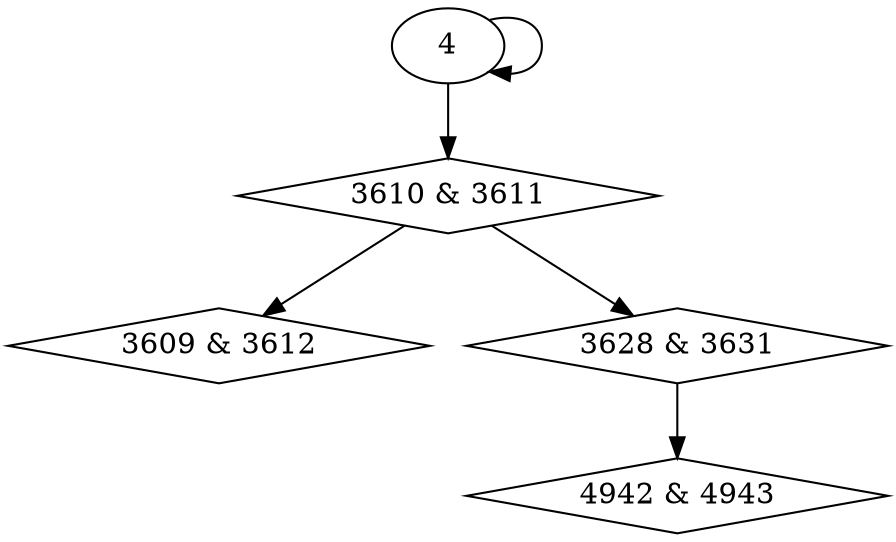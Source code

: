 digraph {
0 [label = "3609 & 3612", shape = diamond];
1 [label = "3610 & 3611", shape = diamond];
2 [label = "3628 & 3631", shape = diamond];
3 [label = "4942 & 4943", shape = diamond];
1 -> 0;
4 -> 1;
1 -> 2;
2 -> 3;
4 -> 4;
}
